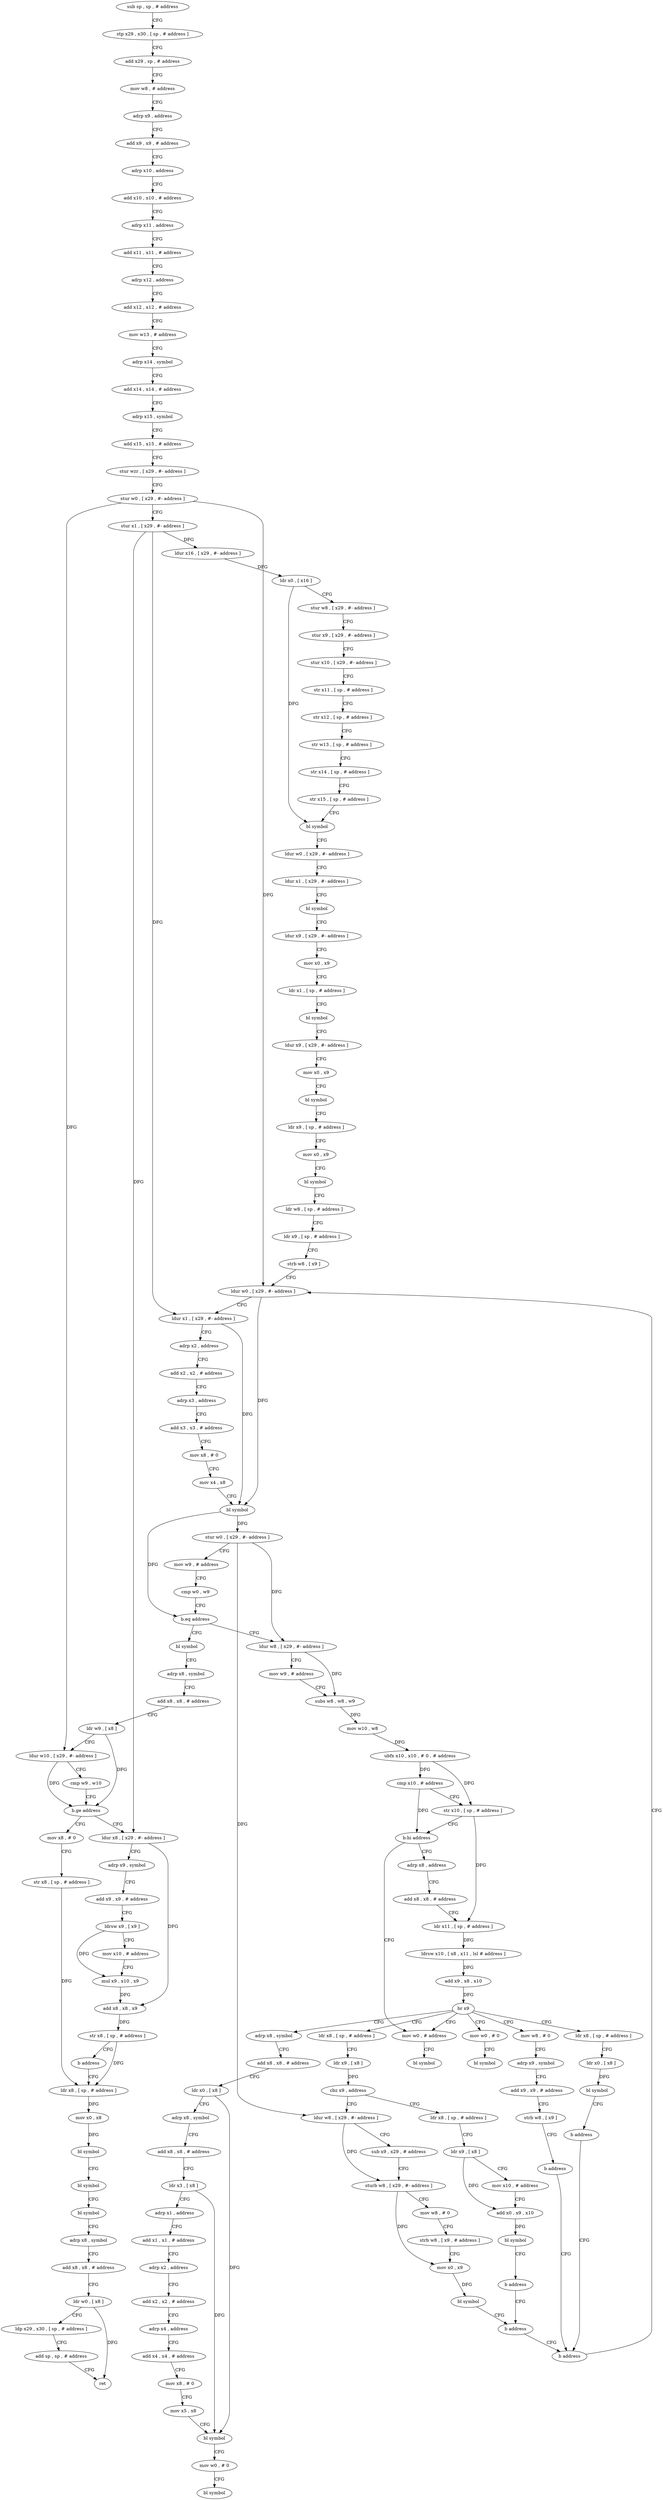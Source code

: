digraph "func" {
"4200716" [label = "sub sp , sp , # address" ]
"4200720" [label = "stp x29 , x30 , [ sp , # address ]" ]
"4200724" [label = "add x29 , sp , # address" ]
"4200728" [label = "mov w8 , # address" ]
"4200732" [label = "adrp x9 , address" ]
"4200736" [label = "add x9 , x9 , # address" ]
"4200740" [label = "adrp x10 , address" ]
"4200744" [label = "add x10 , x10 , # address" ]
"4200748" [label = "adrp x11 , address" ]
"4200752" [label = "add x11 , x11 , # address" ]
"4200756" [label = "adrp x12 , address" ]
"4200760" [label = "add x12 , x12 , # address" ]
"4200764" [label = "mov w13 , # address" ]
"4200768" [label = "adrp x14 , symbol" ]
"4200772" [label = "add x14 , x14 , # address" ]
"4200776" [label = "adrp x15 , symbol" ]
"4200780" [label = "add x15 , x15 , # address" ]
"4200784" [label = "stur wzr , [ x29 , #- address ]" ]
"4200788" [label = "stur w0 , [ x29 , #- address ]" ]
"4200792" [label = "stur x1 , [ x29 , #- address ]" ]
"4200796" [label = "ldur x16 , [ x29 , #- address ]" ]
"4200800" [label = "ldr x0 , [ x16 ]" ]
"4200804" [label = "stur w8 , [ x29 , #- address ]" ]
"4200808" [label = "stur x9 , [ x29 , #- address ]" ]
"4200812" [label = "stur x10 , [ x29 , #- address ]" ]
"4200816" [label = "str x11 , [ sp , # address ]" ]
"4200820" [label = "str x12 , [ sp , # address ]" ]
"4200824" [label = "str w13 , [ sp , # address ]" ]
"4200828" [label = "str x14 , [ sp , # address ]" ]
"4200832" [label = "str x15 , [ sp , # address ]" ]
"4200836" [label = "bl symbol" ]
"4200840" [label = "ldur w0 , [ x29 , #- address ]" ]
"4200844" [label = "ldur x1 , [ x29 , #- address ]" ]
"4200848" [label = "bl symbol" ]
"4200852" [label = "ldur x9 , [ x29 , #- address ]" ]
"4200856" [label = "mov x0 , x9" ]
"4200860" [label = "ldr x1 , [ sp , # address ]" ]
"4200864" [label = "bl symbol" ]
"4200868" [label = "ldur x9 , [ x29 , #- address ]" ]
"4200872" [label = "mov x0 , x9" ]
"4200876" [label = "bl symbol" ]
"4200880" [label = "ldr x9 , [ sp , # address ]" ]
"4200884" [label = "mov x0 , x9" ]
"4200888" [label = "bl symbol" ]
"4200892" [label = "ldr w8 , [ sp , # address ]" ]
"4200896" [label = "ldr x9 , [ sp , # address ]" ]
"4200900" [label = "strb w8 , [ x9 ]" ]
"4200904" [label = "ldur w0 , [ x29 , #- address ]" ]
"4201204" [label = "bl symbol" ]
"4201208" [label = "adrp x8 , symbol" ]
"4201212" [label = "add x8 , x8 , # address" ]
"4201216" [label = "ldr w9 , [ x8 ]" ]
"4201220" [label = "ldur w10 , [ x29 , #- address ]" ]
"4201224" [label = "cmp w9 , w10" ]
"4201228" [label = "b.ge address" ]
"4201268" [label = "mov x8 , # 0" ]
"4201232" [label = "ldur x8 , [ x29 , #- address ]" ]
"4200956" [label = "ldur w8 , [ x29 , #- address ]" ]
"4200960" [label = "mov w9 , # address" ]
"4200964" [label = "subs w8 , w8 , w9" ]
"4200968" [label = "mov w10 , w8" ]
"4200972" [label = "ubfx x10 , x10 , # 0 , # address" ]
"4200976" [label = "cmp x10 , # address" ]
"4200980" [label = "str x10 , [ sp , # address ]" ]
"4200984" [label = "b.hi address" ]
"4201192" [label = "mov w0 , # address" ]
"4200988" [label = "adrp x8 , address" ]
"4201272" [label = "str x8 , [ sp , # address ]" ]
"4201276" [label = "ldr x8 , [ sp , # address ]" ]
"4201236" [label = "adrp x9 , symbol" ]
"4201240" [label = "add x9 , x9 , # address" ]
"4201244" [label = "ldrsw x9 , [ x9 ]" ]
"4201248" [label = "mov x10 , # address" ]
"4201252" [label = "mul x9 , x10 , x9" ]
"4201256" [label = "add x8 , x8 , x9" ]
"4201260" [label = "str x8 , [ sp , # address ]" ]
"4201264" [label = "b address" ]
"4201196" [label = "bl symbol" ]
"4200992" [label = "add x8 , x8 , # address" ]
"4200996" [label = "ldr x11 , [ sp , # address ]" ]
"4201000" [label = "ldrsw x10 , [ x8 , x11 , lsl # address ]" ]
"4201004" [label = "add x9 , x8 , x10" ]
"4201008" [label = "br x9" ]
"4201012" [label = "mov w8 , # 0" ]
"4201032" [label = "ldr x8 , [ sp , # address ]" ]
"4201048" [label = "ldr x8 , [ sp , # address ]" ]
"4201116" [label = "mov w0 , # 0" ]
"4201124" [label = "adrp x8 , symbol" ]
"4201280" [label = "mov x0 , x8" ]
"4201284" [label = "bl symbol" ]
"4201288" [label = "bl symbol" ]
"4201292" [label = "bl symbol" ]
"4201296" [label = "adrp x8 , symbol" ]
"4201300" [label = "add x8 , x8 , # address" ]
"4201304" [label = "ldr w0 , [ x8 ]" ]
"4201308" [label = "ldp x29 , x30 , [ sp , # address ]" ]
"4201312" [label = "add sp , sp , # address" ]
"4201316" [label = "ret" ]
"4201016" [label = "adrp x9 , symbol" ]
"4201020" [label = "add x9 , x9 , # address" ]
"4201024" [label = "strb w8 , [ x9 ]" ]
"4201028" [label = "b address" ]
"4201200" [label = "b address" ]
"4201036" [label = "ldr x0 , [ x8 ]" ]
"4201040" [label = "bl symbol" ]
"4201044" [label = "b address" ]
"4201052" [label = "ldr x9 , [ x8 ]" ]
"4201056" [label = "cbz x9 , address" ]
"4201084" [label = "ldur w8 , [ x29 , #- address ]" ]
"4201060" [label = "ldr x8 , [ sp , # address ]" ]
"4201120" [label = "bl symbol" ]
"4201128" [label = "add x8 , x8 , # address" ]
"4201132" [label = "ldr x0 , [ x8 ]" ]
"4201136" [label = "adrp x8 , symbol" ]
"4201140" [label = "add x8 , x8 , # address" ]
"4201144" [label = "ldr x3 , [ x8 ]" ]
"4201148" [label = "adrp x1 , address" ]
"4201152" [label = "add x1 , x1 , # address" ]
"4201156" [label = "adrp x2 , address" ]
"4201160" [label = "add x2 , x2 , # address" ]
"4201164" [label = "adrp x4 , address" ]
"4201168" [label = "add x4 , x4 , # address" ]
"4201172" [label = "mov x8 , # 0" ]
"4201176" [label = "mov x5 , x8" ]
"4201180" [label = "bl symbol" ]
"4201184" [label = "mov w0 , # 0" ]
"4201188" [label = "bl symbol" ]
"4201088" [label = "sub x9 , x29 , # address" ]
"4201092" [label = "sturb w8 , [ x29 , #- address ]" ]
"4201096" [label = "mov w8 , # 0" ]
"4201100" [label = "strb w8 , [ x9 , # address ]" ]
"4201104" [label = "mov x0 , x9" ]
"4201108" [label = "bl symbol" ]
"4201112" [label = "b address" ]
"4201064" [label = "ldr x9 , [ x8 ]" ]
"4201068" [label = "mov x10 , # address" ]
"4201072" [label = "add x0 , x9 , x10" ]
"4201076" [label = "bl symbol" ]
"4201080" [label = "b address" ]
"4200908" [label = "ldur x1 , [ x29 , #- address ]" ]
"4200912" [label = "adrp x2 , address" ]
"4200916" [label = "add x2 , x2 , # address" ]
"4200920" [label = "adrp x3 , address" ]
"4200924" [label = "add x3 , x3 , # address" ]
"4200928" [label = "mov x8 , # 0" ]
"4200932" [label = "mov x4 , x8" ]
"4200936" [label = "bl symbol" ]
"4200940" [label = "stur w0 , [ x29 , #- address ]" ]
"4200944" [label = "mov w9 , # address" ]
"4200948" [label = "cmp w0 , w9" ]
"4200952" [label = "b.eq address" ]
"4200716" -> "4200720" [ label = "CFG" ]
"4200720" -> "4200724" [ label = "CFG" ]
"4200724" -> "4200728" [ label = "CFG" ]
"4200728" -> "4200732" [ label = "CFG" ]
"4200732" -> "4200736" [ label = "CFG" ]
"4200736" -> "4200740" [ label = "CFG" ]
"4200740" -> "4200744" [ label = "CFG" ]
"4200744" -> "4200748" [ label = "CFG" ]
"4200748" -> "4200752" [ label = "CFG" ]
"4200752" -> "4200756" [ label = "CFG" ]
"4200756" -> "4200760" [ label = "CFG" ]
"4200760" -> "4200764" [ label = "CFG" ]
"4200764" -> "4200768" [ label = "CFG" ]
"4200768" -> "4200772" [ label = "CFG" ]
"4200772" -> "4200776" [ label = "CFG" ]
"4200776" -> "4200780" [ label = "CFG" ]
"4200780" -> "4200784" [ label = "CFG" ]
"4200784" -> "4200788" [ label = "CFG" ]
"4200788" -> "4200792" [ label = "CFG" ]
"4200788" -> "4200904" [ label = "DFG" ]
"4200788" -> "4201220" [ label = "DFG" ]
"4200792" -> "4200796" [ label = "DFG" ]
"4200792" -> "4200908" [ label = "DFG" ]
"4200792" -> "4201232" [ label = "DFG" ]
"4200796" -> "4200800" [ label = "DFG" ]
"4200800" -> "4200804" [ label = "CFG" ]
"4200800" -> "4200836" [ label = "DFG" ]
"4200804" -> "4200808" [ label = "CFG" ]
"4200808" -> "4200812" [ label = "CFG" ]
"4200812" -> "4200816" [ label = "CFG" ]
"4200816" -> "4200820" [ label = "CFG" ]
"4200820" -> "4200824" [ label = "CFG" ]
"4200824" -> "4200828" [ label = "CFG" ]
"4200828" -> "4200832" [ label = "CFG" ]
"4200832" -> "4200836" [ label = "CFG" ]
"4200836" -> "4200840" [ label = "CFG" ]
"4200840" -> "4200844" [ label = "CFG" ]
"4200844" -> "4200848" [ label = "CFG" ]
"4200848" -> "4200852" [ label = "CFG" ]
"4200852" -> "4200856" [ label = "CFG" ]
"4200856" -> "4200860" [ label = "CFG" ]
"4200860" -> "4200864" [ label = "CFG" ]
"4200864" -> "4200868" [ label = "CFG" ]
"4200868" -> "4200872" [ label = "CFG" ]
"4200872" -> "4200876" [ label = "CFG" ]
"4200876" -> "4200880" [ label = "CFG" ]
"4200880" -> "4200884" [ label = "CFG" ]
"4200884" -> "4200888" [ label = "CFG" ]
"4200888" -> "4200892" [ label = "CFG" ]
"4200892" -> "4200896" [ label = "CFG" ]
"4200896" -> "4200900" [ label = "CFG" ]
"4200900" -> "4200904" [ label = "CFG" ]
"4200904" -> "4200908" [ label = "CFG" ]
"4200904" -> "4200936" [ label = "DFG" ]
"4201204" -> "4201208" [ label = "CFG" ]
"4201208" -> "4201212" [ label = "CFG" ]
"4201212" -> "4201216" [ label = "CFG" ]
"4201216" -> "4201220" [ label = "CFG" ]
"4201216" -> "4201228" [ label = "DFG" ]
"4201220" -> "4201224" [ label = "CFG" ]
"4201220" -> "4201228" [ label = "DFG" ]
"4201224" -> "4201228" [ label = "CFG" ]
"4201228" -> "4201268" [ label = "CFG" ]
"4201228" -> "4201232" [ label = "CFG" ]
"4201268" -> "4201272" [ label = "CFG" ]
"4201232" -> "4201236" [ label = "CFG" ]
"4201232" -> "4201256" [ label = "DFG" ]
"4200956" -> "4200960" [ label = "CFG" ]
"4200956" -> "4200964" [ label = "DFG" ]
"4200960" -> "4200964" [ label = "CFG" ]
"4200964" -> "4200968" [ label = "DFG" ]
"4200968" -> "4200972" [ label = "DFG" ]
"4200972" -> "4200976" [ label = "DFG" ]
"4200972" -> "4200980" [ label = "DFG" ]
"4200976" -> "4200980" [ label = "CFG" ]
"4200976" -> "4200984" [ label = "DFG" ]
"4200980" -> "4200984" [ label = "CFG" ]
"4200980" -> "4200996" [ label = "DFG" ]
"4200984" -> "4201192" [ label = "CFG" ]
"4200984" -> "4200988" [ label = "CFG" ]
"4201192" -> "4201196" [ label = "CFG" ]
"4200988" -> "4200992" [ label = "CFG" ]
"4201272" -> "4201276" [ label = "DFG" ]
"4201276" -> "4201280" [ label = "DFG" ]
"4201236" -> "4201240" [ label = "CFG" ]
"4201240" -> "4201244" [ label = "CFG" ]
"4201244" -> "4201248" [ label = "CFG" ]
"4201244" -> "4201252" [ label = "DFG" ]
"4201248" -> "4201252" [ label = "CFG" ]
"4201252" -> "4201256" [ label = "DFG" ]
"4201256" -> "4201260" [ label = "DFG" ]
"4201260" -> "4201264" [ label = "CFG" ]
"4201260" -> "4201276" [ label = "DFG" ]
"4201264" -> "4201276" [ label = "CFG" ]
"4200992" -> "4200996" [ label = "CFG" ]
"4200996" -> "4201000" [ label = "DFG" ]
"4201000" -> "4201004" [ label = "DFG" ]
"4201004" -> "4201008" [ label = "DFG" ]
"4201008" -> "4201012" [ label = "CFG" ]
"4201008" -> "4201032" [ label = "CFG" ]
"4201008" -> "4201048" [ label = "CFG" ]
"4201008" -> "4201116" [ label = "CFG" ]
"4201008" -> "4201124" [ label = "CFG" ]
"4201008" -> "4201192" [ label = "CFG" ]
"4201012" -> "4201016" [ label = "CFG" ]
"4201032" -> "4201036" [ label = "CFG" ]
"4201048" -> "4201052" [ label = "CFG" ]
"4201116" -> "4201120" [ label = "CFG" ]
"4201124" -> "4201128" [ label = "CFG" ]
"4201280" -> "4201284" [ label = "DFG" ]
"4201284" -> "4201288" [ label = "CFG" ]
"4201288" -> "4201292" [ label = "CFG" ]
"4201292" -> "4201296" [ label = "CFG" ]
"4201296" -> "4201300" [ label = "CFG" ]
"4201300" -> "4201304" [ label = "CFG" ]
"4201304" -> "4201308" [ label = "CFG" ]
"4201304" -> "4201316" [ label = "DFG" ]
"4201308" -> "4201312" [ label = "CFG" ]
"4201312" -> "4201316" [ label = "CFG" ]
"4201016" -> "4201020" [ label = "CFG" ]
"4201020" -> "4201024" [ label = "CFG" ]
"4201024" -> "4201028" [ label = "CFG" ]
"4201028" -> "4201200" [ label = "CFG" ]
"4201200" -> "4200904" [ label = "CFG" ]
"4201036" -> "4201040" [ label = "DFG" ]
"4201040" -> "4201044" [ label = "CFG" ]
"4201044" -> "4201200" [ label = "CFG" ]
"4201052" -> "4201056" [ label = "DFG" ]
"4201056" -> "4201084" [ label = "CFG" ]
"4201056" -> "4201060" [ label = "CFG" ]
"4201084" -> "4201088" [ label = "CFG" ]
"4201084" -> "4201092" [ label = "DFG" ]
"4201060" -> "4201064" [ label = "CFG" ]
"4201128" -> "4201132" [ label = "CFG" ]
"4201132" -> "4201136" [ label = "CFG" ]
"4201132" -> "4201180" [ label = "DFG" ]
"4201136" -> "4201140" [ label = "CFG" ]
"4201140" -> "4201144" [ label = "CFG" ]
"4201144" -> "4201148" [ label = "CFG" ]
"4201144" -> "4201180" [ label = "DFG" ]
"4201148" -> "4201152" [ label = "CFG" ]
"4201152" -> "4201156" [ label = "CFG" ]
"4201156" -> "4201160" [ label = "CFG" ]
"4201160" -> "4201164" [ label = "CFG" ]
"4201164" -> "4201168" [ label = "CFG" ]
"4201168" -> "4201172" [ label = "CFG" ]
"4201172" -> "4201176" [ label = "CFG" ]
"4201176" -> "4201180" [ label = "CFG" ]
"4201180" -> "4201184" [ label = "CFG" ]
"4201184" -> "4201188" [ label = "CFG" ]
"4201088" -> "4201092" [ label = "CFG" ]
"4201092" -> "4201096" [ label = "CFG" ]
"4201092" -> "4201104" [ label = "DFG" ]
"4201096" -> "4201100" [ label = "CFG" ]
"4201100" -> "4201104" [ label = "CFG" ]
"4201104" -> "4201108" [ label = "DFG" ]
"4201108" -> "4201112" [ label = "CFG" ]
"4201112" -> "4201200" [ label = "CFG" ]
"4201064" -> "4201068" [ label = "CFG" ]
"4201064" -> "4201072" [ label = "DFG" ]
"4201068" -> "4201072" [ label = "CFG" ]
"4201072" -> "4201076" [ label = "DFG" ]
"4201076" -> "4201080" [ label = "CFG" ]
"4201080" -> "4201112" [ label = "CFG" ]
"4200908" -> "4200912" [ label = "CFG" ]
"4200908" -> "4200936" [ label = "DFG" ]
"4200912" -> "4200916" [ label = "CFG" ]
"4200916" -> "4200920" [ label = "CFG" ]
"4200920" -> "4200924" [ label = "CFG" ]
"4200924" -> "4200928" [ label = "CFG" ]
"4200928" -> "4200932" [ label = "CFG" ]
"4200932" -> "4200936" [ label = "CFG" ]
"4200936" -> "4200940" [ label = "DFG" ]
"4200936" -> "4200952" [ label = "DFG" ]
"4200940" -> "4200944" [ label = "CFG" ]
"4200940" -> "4200956" [ label = "DFG" ]
"4200940" -> "4201084" [ label = "DFG" ]
"4200944" -> "4200948" [ label = "CFG" ]
"4200948" -> "4200952" [ label = "CFG" ]
"4200952" -> "4201204" [ label = "CFG" ]
"4200952" -> "4200956" [ label = "CFG" ]
}
